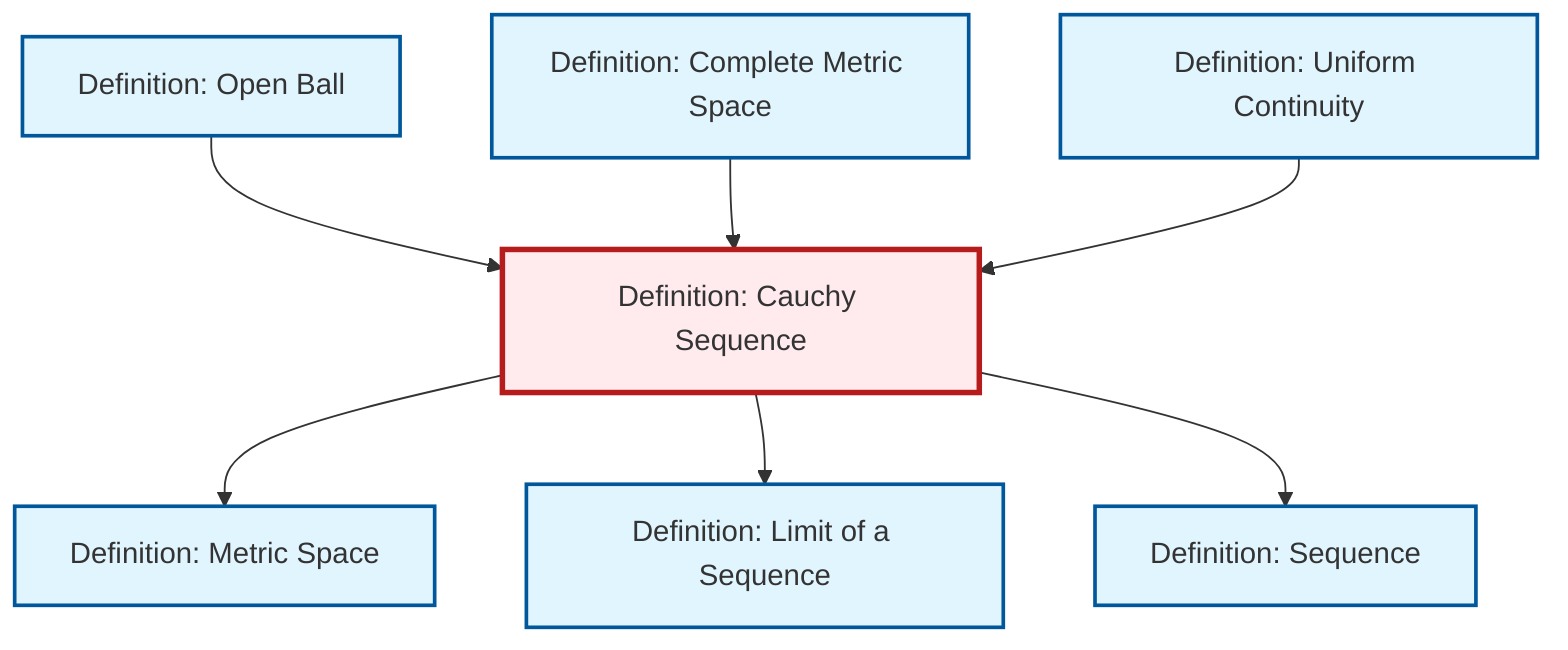 graph TD
    classDef definition fill:#e1f5fe,stroke:#01579b,stroke-width:2px
    classDef theorem fill:#f3e5f5,stroke:#4a148c,stroke-width:2px
    classDef axiom fill:#fff3e0,stroke:#e65100,stroke-width:2px
    classDef example fill:#e8f5e9,stroke:#1b5e20,stroke-width:2px
    classDef current fill:#ffebee,stroke:#b71c1c,stroke-width:3px
    def-cauchy-sequence["Definition: Cauchy Sequence"]:::definition
    def-uniform-continuity["Definition: Uniform Continuity"]:::definition
    def-limit["Definition: Limit of a Sequence"]:::definition
    def-metric-space["Definition: Metric Space"]:::definition
    def-open-ball["Definition: Open Ball"]:::definition
    def-complete-metric-space["Definition: Complete Metric Space"]:::definition
    def-sequence["Definition: Sequence"]:::definition
    def-cauchy-sequence --> def-metric-space
    def-open-ball --> def-cauchy-sequence
    def-cauchy-sequence --> def-limit
    def-cauchy-sequence --> def-sequence
    def-complete-metric-space --> def-cauchy-sequence
    def-uniform-continuity --> def-cauchy-sequence
    class def-cauchy-sequence current